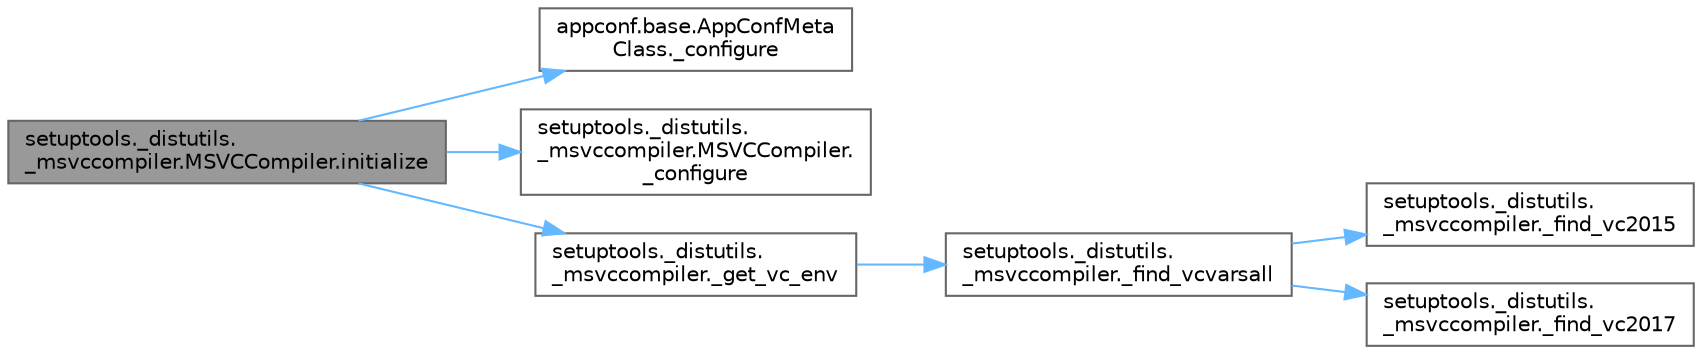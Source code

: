 digraph "setuptools._distutils._msvccompiler.MSVCCompiler.initialize"
{
 // LATEX_PDF_SIZE
  bgcolor="transparent";
  edge [fontname=Helvetica,fontsize=10,labelfontname=Helvetica,labelfontsize=10];
  node [fontname=Helvetica,fontsize=10,shape=box,height=0.2,width=0.4];
  rankdir="LR";
  Node1 [id="Node000001",label="setuptools._distutils.\l_msvccompiler.MSVCCompiler.initialize",height=0.2,width=0.4,color="gray40", fillcolor="grey60", style="filled", fontcolor="black",tooltip=" "];
  Node1 -> Node2 [id="edge1_Node000001_Node000002",color="steelblue1",style="solid",tooltip=" "];
  Node2 [id="Node000002",label="appconf.base.AppConfMeta\lClass._configure",height=0.2,width=0.4,color="grey40", fillcolor="white", style="filled",URL="$classappconf_1_1base_1_1_app_conf_meta_class.html#a0723fc70358e3656b91784ee70ed33ab",tooltip=" "];
  Node1 -> Node3 [id="edge2_Node000001_Node000003",color="steelblue1",style="solid",tooltip=" "];
  Node3 [id="Node000003",label="setuptools._distutils.\l_msvccompiler.MSVCCompiler.\l_configure",height=0.2,width=0.4,color="grey40", fillcolor="white", style="filled",URL="$classsetuptools_1_1__distutils_1_1__msvccompiler_1_1_m_s_v_c_compiler.html#a44536ae62c4c18d3aea088abb468ff8f",tooltip=" "];
  Node1 -> Node4 [id="edge3_Node000001_Node000004",color="steelblue1",style="solid",tooltip=" "];
  Node4 [id="Node000004",label="setuptools._distutils.\l_msvccompiler._get_vc_env",height=0.2,width=0.4,color="grey40", fillcolor="white", style="filled",URL="$namespacesetuptools_1_1__distutils_1_1__msvccompiler.html#a7c40fac0baa118e2727e52f1cfee79db",tooltip=" "];
  Node4 -> Node5 [id="edge4_Node000004_Node000005",color="steelblue1",style="solid",tooltip=" "];
  Node5 [id="Node000005",label="setuptools._distutils.\l_msvccompiler._find_vcvarsall",height=0.2,width=0.4,color="grey40", fillcolor="white", style="filled",URL="$namespacesetuptools_1_1__distutils_1_1__msvccompiler.html#a74f273c4ea950fddae422e62a95b57b0",tooltip=" "];
  Node5 -> Node6 [id="edge5_Node000005_Node000006",color="steelblue1",style="solid",tooltip=" "];
  Node6 [id="Node000006",label="setuptools._distutils.\l_msvccompiler._find_vc2015",height=0.2,width=0.4,color="grey40", fillcolor="white", style="filled",URL="$namespacesetuptools_1_1__distutils_1_1__msvccompiler.html#a6e644fa1fccafa614382b8adad0ef3b6",tooltip=" "];
  Node5 -> Node7 [id="edge6_Node000005_Node000007",color="steelblue1",style="solid",tooltip=" "];
  Node7 [id="Node000007",label="setuptools._distutils.\l_msvccompiler._find_vc2017",height=0.2,width=0.4,color="grey40", fillcolor="white", style="filled",URL="$namespacesetuptools_1_1__distutils_1_1__msvccompiler.html#aea6c721f8064d01031c9404735cc9ee3",tooltip=" "];
}
